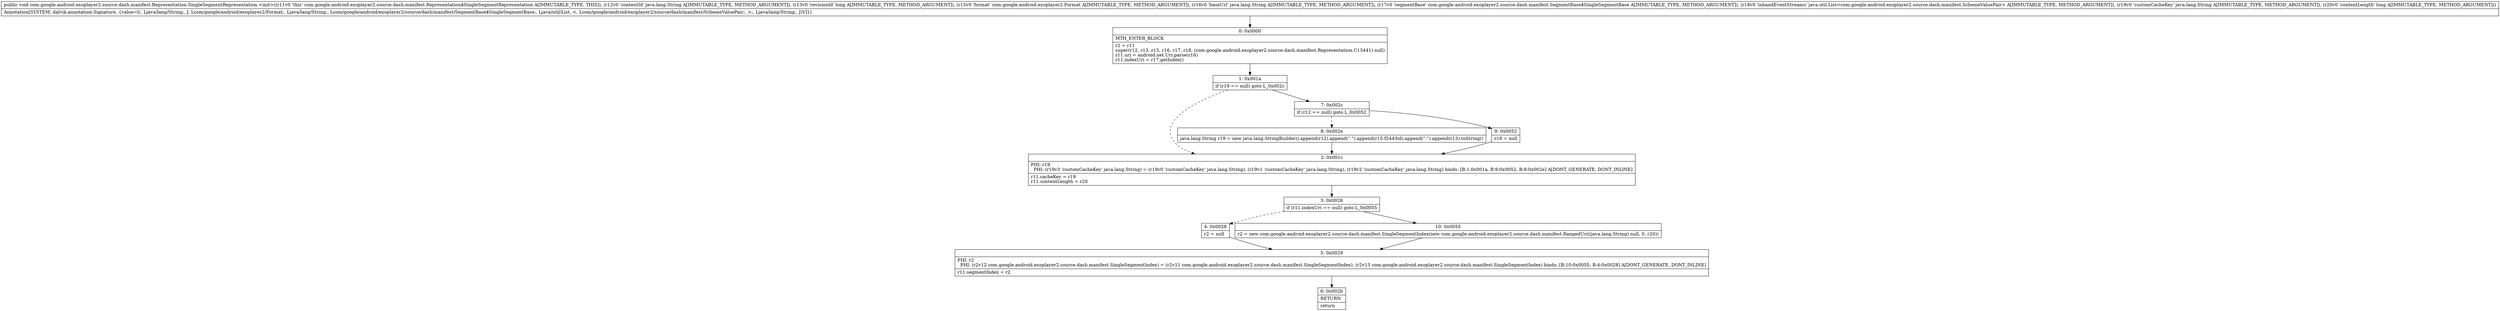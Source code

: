 digraph "CFG forcom.google.android.exoplayer2.source.dash.manifest.Representation.SingleSegmentRepresentation.\<init\>(Ljava\/lang\/String;JLcom\/google\/android\/exoplayer2\/Format;Ljava\/lang\/String;Lcom\/google\/android\/exoplayer2\/source\/dash\/manifest\/SegmentBase$SingleSegmentBase;Ljava\/util\/List;Ljava\/lang\/String;J)V" {
Node_0 [shape=record,label="{0\:\ 0x0000|MTH_ENTER_BLOCK\l|r2 = r11\lsuper(r12, r13, r15, r16, r17, r18, (com.google.android.exoplayer2.source.dash.manifest.Representation.C13441) null)\lr11.uri = android.net.Uri.parse(r16)\lr11.indexUri = r17.getIndex()\l}"];
Node_1 [shape=record,label="{1\:\ 0x001a|if (r19 == null) goto L_0x002c\l}"];
Node_2 [shape=record,label="{2\:\ 0x001c|PHI: r19 \l  PHI: (r19v3 'customCacheKey' java.lang.String) = (r19v0 'customCacheKey' java.lang.String), (r19v1 'customCacheKey' java.lang.String), (r19v2 'customCacheKey' java.lang.String) binds: [B:1:0x001a, B:9:0x0052, B:8:0x002e] A[DONT_GENERATE, DONT_INLINE]\l|r11.cacheKey = r19\lr11.contentLength = r20\l}"];
Node_3 [shape=record,label="{3\:\ 0x0026|if (r11.indexUri == null) goto L_0x0055\l}"];
Node_4 [shape=record,label="{4\:\ 0x0028|r2 = null\l}"];
Node_5 [shape=record,label="{5\:\ 0x0029|PHI: r2 \l  PHI: (r2v12 com.google.android.exoplayer2.source.dash.manifest.SingleSegmentIndex) = (r2v11 com.google.android.exoplayer2.source.dash.manifest.SingleSegmentIndex), (r2v13 com.google.android.exoplayer2.source.dash.manifest.SingleSegmentIndex) binds: [B:10:0x0055, B:4:0x0028] A[DONT_GENERATE, DONT_INLINE]\l|r11.segmentIndex = r2\l}"];
Node_6 [shape=record,label="{6\:\ 0x002b|RETURN\l|return\l}"];
Node_7 [shape=record,label="{7\:\ 0x002c|if (r12 == null) goto L_0x0052\l}"];
Node_8 [shape=record,label="{8\:\ 0x002e|java.lang.String r19 = new java.lang.StringBuilder().append(r12).append(\".\").append(r15.f2443id).append(\".\").append(r13).toString()\l}"];
Node_9 [shape=record,label="{9\:\ 0x0052|r19 = null\l}"];
Node_10 [shape=record,label="{10\:\ 0x0055|r2 = new com.google.android.exoplayer2.source.dash.manifest.SingleSegmentIndex(new com.google.android.exoplayer2.source.dash.manifest.RangedUri((java.lang.String) null, 0, r20))\l}"];
MethodNode[shape=record,label="{public void com.google.android.exoplayer2.source.dash.manifest.Representation.SingleSegmentRepresentation.\<init\>((r11v0 'this' com.google.android.exoplayer2.source.dash.manifest.Representation$SingleSegmentRepresentation A[IMMUTABLE_TYPE, THIS]), (r12v0 'contentId' java.lang.String A[IMMUTABLE_TYPE, METHOD_ARGUMENT]), (r13v0 'revisionId' long A[IMMUTABLE_TYPE, METHOD_ARGUMENT]), (r15v0 'format' com.google.android.exoplayer2.Format A[IMMUTABLE_TYPE, METHOD_ARGUMENT]), (r16v0 'baseUrl' java.lang.String A[IMMUTABLE_TYPE, METHOD_ARGUMENT]), (r17v0 'segmentBase' com.google.android.exoplayer2.source.dash.manifest.SegmentBase$SingleSegmentBase A[IMMUTABLE_TYPE, METHOD_ARGUMENT]), (r18v0 'inbandEventStreams' java.util.List\<com.google.android.exoplayer2.source.dash.manifest.SchemeValuePair\> A[IMMUTABLE_TYPE, METHOD_ARGUMENT]), (r19v0 'customCacheKey' java.lang.String A[IMMUTABLE_TYPE, METHOD_ARGUMENT]), (r20v0 'contentLength' long A[IMMUTABLE_TYPE, METHOD_ARGUMENT]))  | Annotation[SYSTEM, dalvik.annotation.Signature, \{value=[(, Ljava\/lang\/String;, J, Lcom\/google\/android\/exoplayer2\/Format;, Ljava\/lang\/String;, Lcom\/google\/android\/exoplayer2\/source\/dash\/manifest\/SegmentBase$SingleSegmentBase;, Ljava\/util\/List, \<, Lcom\/google\/android\/exoplayer2\/source\/dash\/manifest\/SchemeValuePair;, \>;, Ljava\/lang\/String;, J)V]\}]\l}"];
MethodNode -> Node_0;
Node_0 -> Node_1;
Node_1 -> Node_2[style=dashed];
Node_1 -> Node_7;
Node_2 -> Node_3;
Node_3 -> Node_4[style=dashed];
Node_3 -> Node_10;
Node_4 -> Node_5;
Node_5 -> Node_6;
Node_7 -> Node_8[style=dashed];
Node_7 -> Node_9;
Node_8 -> Node_2;
Node_9 -> Node_2;
Node_10 -> Node_5;
}

